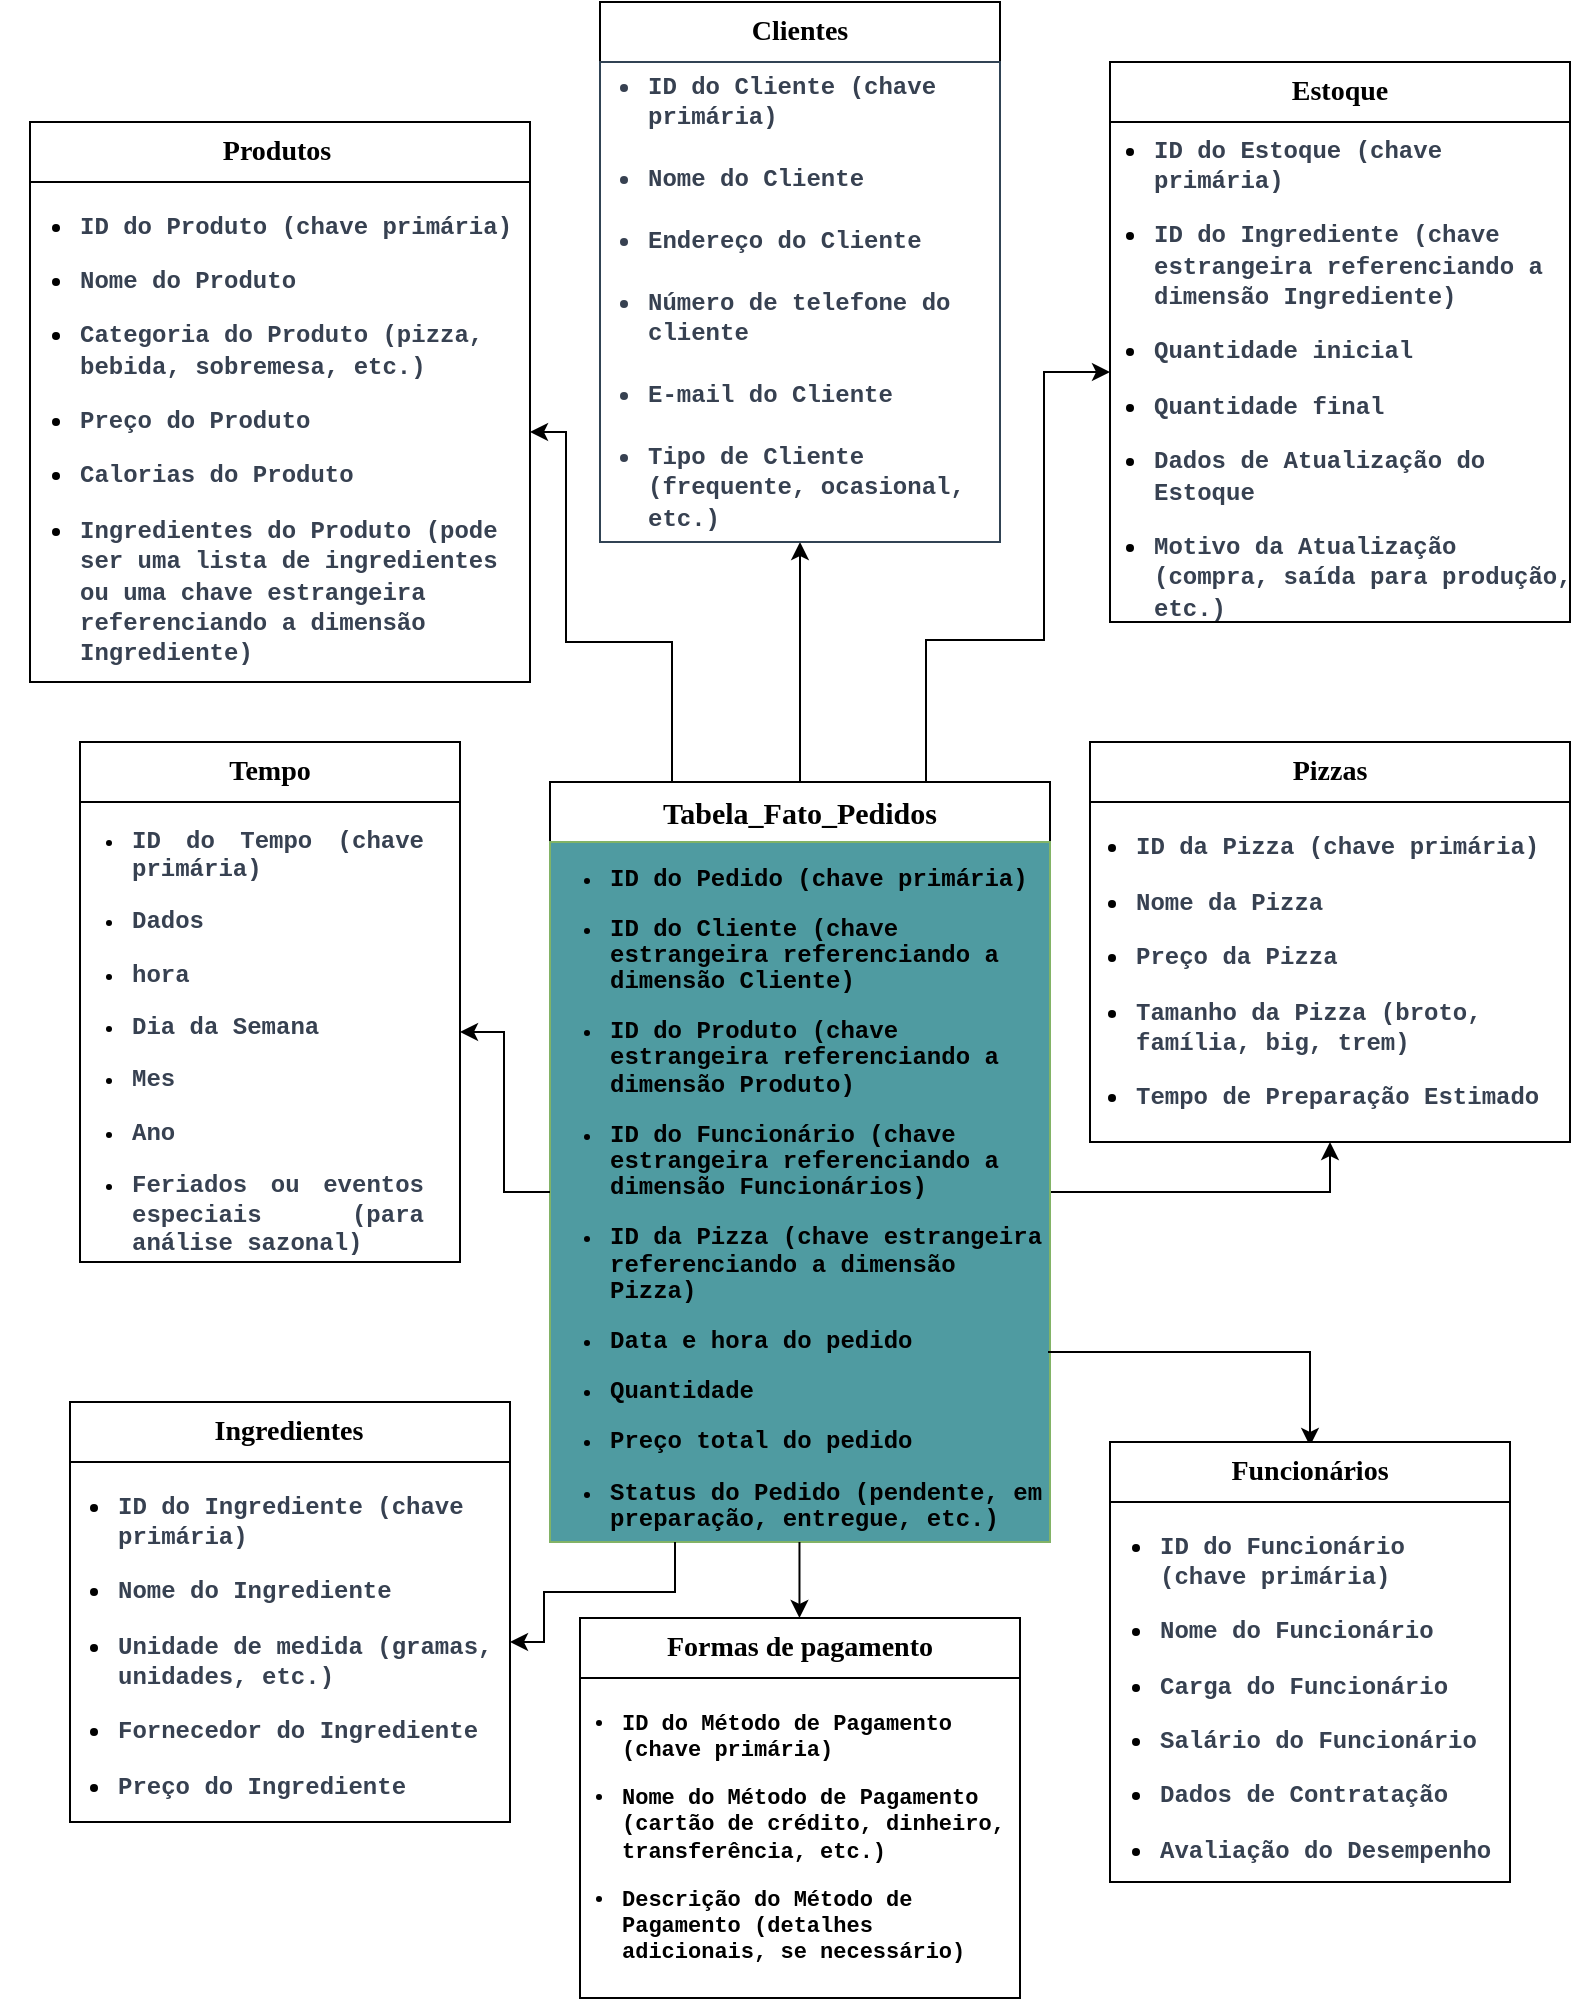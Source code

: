 <mxfile version="22.1.4" type="github">
  <diagram id="C5RBs43oDa-KdzZeNtuy" name="Page-1">
    <mxGraphModel dx="3349" dy="1331" grid="0" gridSize="10" guides="1" tooltips="1" connect="1" arrows="1" fold="1" page="1" pageScale="1" pageWidth="827" pageHeight="1169" math="0" shadow="0">
      <root>
        <mxCell id="WIyWlLk6GJQsqaUBKTNV-0" />
        <mxCell id="WIyWlLk6GJQsqaUBKTNV-1" parent="WIyWlLk6GJQsqaUBKTNV-0" />
        <mxCell id="_yAwY9JpoHFZiGc7RJdQ-16" style="edgeStyle=orthogonalEdgeStyle;rounded=0;orthogonalLoop=1;jettySize=auto;html=1;exitX=0.5;exitY=1;exitDx=0;exitDy=0;" parent="WIyWlLk6GJQsqaUBKTNV-1" edge="1">
          <mxGeometry relative="1" as="geometry">
            <mxPoint x="647" y="493" as="sourcePoint" />
            <mxPoint x="647" y="493" as="targetPoint" />
          </mxGeometry>
        </mxCell>
        <mxCell id="_yAwY9JpoHFZiGc7RJdQ-19" value="&lt;font style=&quot;vertical-align: inherit; font-size: 14px;&quot;&gt;&lt;font style=&quot;vertical-align: inherit; font-size: 14px;&quot;&gt;Estoque&lt;/font&gt;&lt;/font&gt;" style="swimlane;fontStyle=1;childLayout=stackLayout;horizontal=1;startSize=30;horizontalStack=0;resizeParent=1;resizeParentMax=0;resizeLast=0;collapsible=1;marginBottom=0;whiteSpace=wrap;html=1;fontSize=14;fontFamily=Lucida Console;" parent="WIyWlLk6GJQsqaUBKTNV-1" vertex="1">
          <mxGeometry x="568" y="103" width="230" height="280" as="geometry" />
        </mxCell>
        <mxCell id="_yAwY9JpoHFZiGc7RJdQ-20" value="&lt;ul&gt;&lt;li&gt;&lt;b style=&quot;font-family: &amp;quot;Courier New&amp;quot;; text-align: justify; color: rgb(55, 65, 81); background-color: initial;&quot;&gt;ID do Estoque (chave primária)&lt;/b&gt;&lt;/li&gt;&lt;/ul&gt;&lt;ul&gt;&lt;li&gt;&lt;b style=&quot;font-family: &amp;quot;Courier New&amp;quot;; text-align: justify; color: rgb(55, 65, 81); background-color: initial;&quot;&gt;ID do Ingrediente (chave estrangeira referenciando a dimensão Ingrediente)&lt;/b&gt;&lt;/li&gt;&lt;/ul&gt;&lt;ul&gt;&lt;li&gt;&lt;b style=&quot;font-family: &amp;quot;Courier New&amp;quot;; text-align: justify; color: rgb(55, 65, 81); background-color: initial;&quot;&gt;Quantidade inicial&lt;/b&gt;&lt;/li&gt;&lt;/ul&gt;&lt;ul&gt;&lt;li&gt;&lt;b style=&quot;font-family: &amp;quot;Courier New&amp;quot;; text-align: justify; color: rgb(55, 65, 81); background-color: initial;&quot;&gt;Quantidade final&lt;/b&gt;&lt;/li&gt;&lt;/ul&gt;&lt;ul&gt;&lt;li&gt;&lt;b style=&quot;font-family: &amp;quot;Courier New&amp;quot;; text-align: justify; color: rgb(55, 65, 81); background-color: initial;&quot;&gt;Dados de Atualização do Estoque&lt;/b&gt;&lt;/li&gt;&lt;/ul&gt;&lt;ul&gt;&lt;li&gt;&lt;b style=&quot;font-family: &amp;quot;Courier New&amp;quot;; text-align: justify; color: rgb(55, 65, 81); background-color: initial;&quot;&gt;Motivo da Atualização (compra, saída para produção, etc.)&lt;/b&gt;&lt;/li&gt;&lt;/ul&gt;" style="text;strokeColor=none;fillColor=none;align=left;verticalAlign=middle;spacingLeft=-18;spacingRight=1;overflow=hidden;points=[[0,0.5],[1,0.5]];portConstraint=eastwest;rotatable=0;whiteSpace=wrap;html=1;spacing=0;spacingTop=-6;" parent="_yAwY9JpoHFZiGc7RJdQ-19" vertex="1">
          <mxGeometry y="30" width="230" height="250" as="geometry" />
        </mxCell>
        <mxCell id="_yAwY9JpoHFZiGc7RJdQ-70" value="" style="edgeStyle=orthogonalEdgeStyle;rounded=0;orthogonalLoop=1;jettySize=auto;html=1;entryX=0.5;entryY=1;entryDx=0;entryDy=0;" parent="WIyWlLk6GJQsqaUBKTNV-1" target="_yAwY9JpoHFZiGc7RJdQ-45" edge="1">
          <mxGeometry relative="1" as="geometry">
            <Array as="points">
              <mxPoint x="678" y="668" />
            </Array>
            <mxPoint x="537" y="668" as="sourcePoint" />
            <mxPoint x="717" y="654" as="targetPoint" />
          </mxGeometry>
        </mxCell>
        <mxCell id="U0Dm-3HwFvKWNL6rIwJs-1" value="" style="edgeStyle=orthogonalEdgeStyle;rounded=0;orthogonalLoop=1;jettySize=auto;html=1;" edge="1" parent="WIyWlLk6GJQsqaUBKTNV-1" source="_yAwY9JpoHFZiGc7RJdQ-24" target="_yAwY9JpoHFZiGc7RJdQ-29">
          <mxGeometry relative="1" as="geometry">
            <Array as="points">
              <mxPoint x="413" y="392" />
              <mxPoint x="413" y="392" />
            </Array>
          </mxGeometry>
        </mxCell>
        <mxCell id="_yAwY9JpoHFZiGc7RJdQ-24" value="&lt;font style=&quot;vertical-align: inherit; font-size: 15px;&quot;&gt;&lt;font style=&quot;vertical-align: inherit; font-size: 15px;&quot;&gt;&lt;font style=&quot;vertical-align: inherit; font-size: 15px;&quot;&gt;&lt;font style=&quot;vertical-align: inherit; font-size: 15px;&quot;&gt;&lt;font style=&quot;vertical-align: inherit;&quot;&gt;&lt;font style=&quot;vertical-align: inherit;&quot;&gt;Tabela_Fato_Pedidos&lt;/font&gt;&lt;/font&gt;&lt;br style=&quot;font-size: 15px;&quot;&gt;&lt;/font&gt;&lt;/font&gt;&lt;/font&gt;&lt;/font&gt;" style="swimlane;fontStyle=1;childLayout=stackLayout;horizontal=1;startSize=30;horizontalStack=0;resizeParent=1;resizeParentMax=0;resizeLast=0;collapsible=1;marginBottom=0;whiteSpace=wrap;html=1;fontSize=15;fontFamily=Lucida Console;" parent="WIyWlLk6GJQsqaUBKTNV-1" vertex="1">
          <mxGeometry x="288" y="463" width="250" height="380" as="geometry">
            <mxRectangle x="324" y="240" width="80" height="30" as="alternateBounds" />
          </mxGeometry>
        </mxCell>
        <mxCell id="_yAwY9JpoHFZiGc7RJdQ-25" value="&lt;ul style=&quot;line-height: 110%; font-size: 12px;&quot;&gt;&lt;li style=&quot;font-size: 12px;&quot;&gt;&lt;span style=&quot;font-size: 12px; text-align: justify; background-color: initial;&quot;&gt;ID do Pedido (chave primária)&lt;/span&gt;&lt;/li&gt;&lt;/ul&gt;&lt;ul style=&quot;line-height: 110%; font-size: 12px;&quot;&gt;&lt;li style=&quot;font-size: 12px;&quot;&gt;&lt;span style=&quot;font-size: 12px; text-align: justify; background-color: initial;&quot;&gt;ID do Cliente (chave estrangeira referenciando a dimensão Cliente)&lt;/span&gt;&lt;/li&gt;&lt;/ul&gt;&lt;ul style=&quot;line-height: 110%; font-size: 12px;&quot;&gt;&lt;li style=&quot;font-size: 12px;&quot;&gt;&lt;span style=&quot;font-size: 12px; text-align: justify; background-color: initial;&quot;&gt;ID do Produto (chave estrangeira referenciando a dimensão Produto)&lt;/span&gt;&lt;/li&gt;&lt;/ul&gt;&lt;ul style=&quot;line-height: 110%; font-size: 12px;&quot;&gt;&lt;li style=&quot;font-size: 12px;&quot;&gt;&lt;span style=&quot;font-size: 12px; text-align: justify; background-color: initial;&quot;&gt;ID do Funcionário (chave estrangeira referenciando a dimensão Funcionários)&lt;/span&gt;&lt;/li&gt;&lt;/ul&gt;&lt;ul style=&quot;line-height: 110%; font-size: 12px;&quot;&gt;&lt;li style=&quot;font-size: 12px;&quot;&gt;&lt;span style=&quot;font-size: 12px; text-align: justify; background-color: initial;&quot;&gt;ID da Pizza (chave estrangeira referenciando a dimensão Pizza)&lt;/span&gt;&lt;/li&gt;&lt;/ul&gt;&lt;ul style=&quot;line-height: 110%; font-size: 12px;&quot;&gt;&lt;li style=&quot;font-size: 12px;&quot;&gt;&lt;span style=&quot;font-size: 12px; text-align: justify; background-color: initial;&quot;&gt;Data e hora do pedido&lt;/span&gt;&lt;/li&gt;&lt;/ul&gt;&lt;ul style=&quot;line-height: 110%; font-size: 12px;&quot;&gt;&lt;li style=&quot;font-size: 12px;&quot;&gt;&lt;span style=&quot;font-size: 12px; text-align: justify; background-color: initial;&quot;&gt;Quantidade&lt;/span&gt;&lt;/li&gt;&lt;/ul&gt;&lt;ul style=&quot;line-height: 110%; font-size: 12px;&quot;&gt;&lt;li style=&quot;font-size: 12px;&quot;&gt;&lt;span style=&quot;font-size: 12px; text-align: justify; background-color: initial;&quot;&gt;Preço total do pedido&lt;/span&gt;&lt;/li&gt;&lt;/ul&gt;&lt;ul style=&quot;line-height: 110%; font-size: 12px;&quot;&gt;&lt;li style=&quot;font-size: 12px;&quot;&gt;&lt;span style=&quot;font-size: 12px; text-align: justify; background-color: initial;&quot;&gt;Status do Pedido (pendente, em preparação, entregue, etc.)&lt;/span&gt;&lt;/li&gt;&lt;/ul&gt;" style="text;strokeColor=#82b366;fillColor=#4F9BA1;align=left;verticalAlign=middle;spacingLeft=-10;spacingRight=3;overflow=hidden;points=[[0,0.5],[1,0.5]];portConstraint=eastwest;rotatable=0;html=1;imageAlign=left;spacingTop=0;spacingBottom=0;spacing=0;horizontal=1;fontStyle=1;whiteSpace=wrap;fontColor=#000000;fontSize=12;fontFamily=Courier New;" parent="_yAwY9JpoHFZiGc7RJdQ-24" vertex="1">
          <mxGeometry y="30" width="250" height="350" as="geometry" />
        </mxCell>
        <mxCell id="_yAwY9JpoHFZiGc7RJdQ-28" value="&lt;font style=&quot;vertical-align: inherit; font-size: 14px;&quot;&gt;&lt;font style=&quot;vertical-align: inherit; font-size: 14px;&quot;&gt;&lt;font style=&quot;vertical-align: inherit; font-size: 14px;&quot;&gt;&lt;font style=&quot;vertical-align: inherit; font-size: 14px;&quot;&gt;Clientes&lt;/font&gt;&lt;/font&gt;&lt;/font&gt;&lt;/font&gt;" style="swimlane;fontStyle=1;childLayout=stackLayout;horizontal=1;startSize=30;horizontalStack=0;resizeParent=1;resizeParentMax=0;resizeLast=0;collapsible=1;marginBottom=0;whiteSpace=wrap;html=1;fontSize=14;fontFamily=Lucida Console;" parent="WIyWlLk6GJQsqaUBKTNV-1" vertex="1">
          <mxGeometry x="313" y="73" width="200" height="270" as="geometry" />
        </mxCell>
        <mxCell id="_yAwY9JpoHFZiGc7RJdQ-29" value="&lt;ul style=&quot;border: 0px solid rgb(217, 217, 227); box-sizing: border-box; --tw-border-spacing-x: 0; --tw-border-spacing-y: 0; --tw-translate-x: 0; --tw-translate-y: 0; --tw-rotate: 0; --tw-skew-x: 0; --tw-skew-y: 0; --tw-scale-x: 1; --tw-scale-y: 1; --tw-pan-x: ; --tw-pan-y: ; --tw-pinch-zoom: ; --tw-scroll-snap-strictness: proximity; --tw-gradient-from-position: ; --tw-gradient-via-position: ; --tw-gradient-to-position: ; --tw-ordinal: ; --tw-slashed-zero: ; --tw-numeric-figure: ; --tw-numeric-spacing: ; --tw-numeric-fraction: ; --tw-ring-inset: ; --tw-ring-offset-width: 0px; --tw-ring-offset-color: #fff; --tw-ring-color: rgba(69,89,164,.5); --tw-ring-offset-shadow: 0 0 transparent; --tw-ring-shadow: 0 0 transparent; --tw-shadow: 0 0 transparent; --tw-shadow-colored: 0 0 transparent; --tw-blur: ; --tw-brightness: ; --tw-contrast: ; --tw-grayscale: ; --tw-hue-rotate: ; --tw-invert: ; --tw-saturate: ; --tw-sepia: ; --tw-drop-shadow: ; --tw-backdrop-blur: ; --tw-backdrop-brightness: ; --tw-backdrop-contrast: ; --tw-backdrop-grayscale: ; --tw-backdrop-hue-rotate: ; --tw-backdrop-invert: ; --tw-backdrop-opacity: ; --tw-backdrop-saturate: ; --tw-backdrop-sepia: ; list-style-position: initial; list-style-image: initial; margin: 0px 0px 0px 1rem; padding: 0px; display: flex; flex-direction: column; color: rgb(55, 65, 81);&quot;&gt;&lt;li&gt;&lt;b style=&quot;color: rgb(55, 65, 81); background-color: initial;&quot;&gt;&lt;font face=&quot;Courier New&quot;&gt;ID do Cliente (chave primária)&lt;/font&gt;&lt;/b&gt;&lt;/li&gt;&lt;/ul&gt;&lt;div&gt;&lt;font face=&quot;Courier New&quot; color=&quot;#374151&quot;&gt;&lt;b&gt;&lt;br&gt;&lt;/b&gt;&lt;/font&gt;&lt;/div&gt;&lt;ul style=&quot;border: 0px solid rgb(217, 217, 227); box-sizing: border-box; --tw-border-spacing-x: 0; --tw-border-spacing-y: 0; --tw-translate-x: 0; --tw-translate-y: 0; --tw-rotate: 0; --tw-skew-x: 0; --tw-skew-y: 0; --tw-scale-x: 1; --tw-scale-y: 1; --tw-pan-x: ; --tw-pan-y: ; --tw-pinch-zoom: ; --tw-scroll-snap-strictness: proximity; --tw-gradient-from-position: ; --tw-gradient-via-position: ; --tw-gradient-to-position: ; --tw-ordinal: ; --tw-slashed-zero: ; --tw-numeric-figure: ; --tw-numeric-spacing: ; --tw-numeric-fraction: ; --tw-ring-inset: ; --tw-ring-offset-width: 0px; --tw-ring-offset-color: #fff; --tw-ring-color: rgba(69,89,164,.5); --tw-ring-offset-shadow: 0 0 transparent; --tw-ring-shadow: 0 0 transparent; --tw-shadow: 0 0 transparent; --tw-shadow-colored: 0 0 transparent; --tw-blur: ; --tw-brightness: ; --tw-contrast: ; --tw-grayscale: ; --tw-hue-rotate: ; --tw-invert: ; --tw-saturate: ; --tw-sepia: ; --tw-drop-shadow: ; --tw-backdrop-blur: ; --tw-backdrop-brightness: ; --tw-backdrop-contrast: ; --tw-backdrop-grayscale: ; --tw-backdrop-hue-rotate: ; --tw-backdrop-invert: ; --tw-backdrop-opacity: ; --tw-backdrop-saturate: ; --tw-backdrop-sepia: ; list-style-position: initial; list-style-image: initial; margin: 0px 0px 0px 1rem; padding: 0px; display: flex; flex-direction: column; color: rgb(55, 65, 81);&quot;&gt;&lt;li&gt;&lt;b style=&quot;color: rgb(55, 65, 81); background-color: initial;&quot;&gt;&lt;font face=&quot;Courier New&quot;&gt;Nome do Cliente&lt;/font&gt;&lt;/b&gt;&lt;/li&gt;&lt;/ul&gt;&lt;div&gt;&lt;font face=&quot;Courier New&quot; color=&quot;#374151&quot;&gt;&lt;b&gt;&lt;br&gt;&lt;/b&gt;&lt;/font&gt;&lt;/div&gt;&lt;ul style=&quot;border: 0px solid rgb(217, 217, 227); box-sizing: border-box; --tw-border-spacing-x: 0; --tw-border-spacing-y: 0; --tw-translate-x: 0; --tw-translate-y: 0; --tw-rotate: 0; --tw-skew-x: 0; --tw-skew-y: 0; --tw-scale-x: 1; --tw-scale-y: 1; --tw-pan-x: ; --tw-pan-y: ; --tw-pinch-zoom: ; --tw-scroll-snap-strictness: proximity; --tw-gradient-from-position: ; --tw-gradient-via-position: ; --tw-gradient-to-position: ; --tw-ordinal: ; --tw-slashed-zero: ; --tw-numeric-figure: ; --tw-numeric-spacing: ; --tw-numeric-fraction: ; --tw-ring-inset: ; --tw-ring-offset-width: 0px; --tw-ring-offset-color: #fff; --tw-ring-color: rgba(69,89,164,.5); --tw-ring-offset-shadow: 0 0 transparent; --tw-ring-shadow: 0 0 transparent; --tw-shadow: 0 0 transparent; --tw-shadow-colored: 0 0 transparent; --tw-blur: ; --tw-brightness: ; --tw-contrast: ; --tw-grayscale: ; --tw-hue-rotate: ; --tw-invert: ; --tw-saturate: ; --tw-sepia: ; --tw-drop-shadow: ; --tw-backdrop-blur: ; --tw-backdrop-brightness: ; --tw-backdrop-contrast: ; --tw-backdrop-grayscale: ; --tw-backdrop-hue-rotate: ; --tw-backdrop-invert: ; --tw-backdrop-opacity: ; --tw-backdrop-saturate: ; --tw-backdrop-sepia: ; list-style-position: initial; list-style-image: initial; margin: 0px 0px 0px 1rem; padding: 0px; display: flex; flex-direction: column; color: rgb(55, 65, 81);&quot;&gt;&lt;li&gt;&lt;b style=&quot;color: rgb(55, 65, 81); background-color: initial;&quot;&gt;&lt;font face=&quot;Courier New&quot;&gt;Endereço do Cliente&lt;/font&gt;&lt;/b&gt;&lt;/li&gt;&lt;/ul&gt;&lt;div&gt;&lt;font face=&quot;Courier New&quot; color=&quot;#374151&quot;&gt;&lt;b&gt;&lt;br&gt;&lt;/b&gt;&lt;/font&gt;&lt;/div&gt;&lt;ul style=&quot;border: 0px solid rgb(217, 217, 227); box-sizing: border-box; --tw-border-spacing-x: 0; --tw-border-spacing-y: 0; --tw-translate-x: 0; --tw-translate-y: 0; --tw-rotate: 0; --tw-skew-x: 0; --tw-skew-y: 0; --tw-scale-x: 1; --tw-scale-y: 1; --tw-pan-x: ; --tw-pan-y: ; --tw-pinch-zoom: ; --tw-scroll-snap-strictness: proximity; --tw-gradient-from-position: ; --tw-gradient-via-position: ; --tw-gradient-to-position: ; --tw-ordinal: ; --tw-slashed-zero: ; --tw-numeric-figure: ; --tw-numeric-spacing: ; --tw-numeric-fraction: ; --tw-ring-inset: ; --tw-ring-offset-width: 0px; --tw-ring-offset-color: #fff; --tw-ring-color: rgba(69,89,164,.5); --tw-ring-offset-shadow: 0 0 transparent; --tw-ring-shadow: 0 0 transparent; --tw-shadow: 0 0 transparent; --tw-shadow-colored: 0 0 transparent; --tw-blur: ; --tw-brightness: ; --tw-contrast: ; --tw-grayscale: ; --tw-hue-rotate: ; --tw-invert: ; --tw-saturate: ; --tw-sepia: ; --tw-drop-shadow: ; --tw-backdrop-blur: ; --tw-backdrop-brightness: ; --tw-backdrop-contrast: ; --tw-backdrop-grayscale: ; --tw-backdrop-hue-rotate: ; --tw-backdrop-invert: ; --tw-backdrop-opacity: ; --tw-backdrop-saturate: ; --tw-backdrop-sepia: ; list-style-position: initial; list-style-image: initial; margin: 0px 0px 0px 1rem; padding: 0px; display: flex; flex-direction: column; color: rgb(55, 65, 81);&quot;&gt;&lt;li&gt;&lt;b style=&quot;color: rgb(55, 65, 81); background-color: initial;&quot;&gt;&lt;font face=&quot;Courier New&quot;&gt;Número de telefone do cliente&lt;/font&gt;&lt;/b&gt;&lt;/li&gt;&lt;/ul&gt;&lt;div&gt;&lt;font face=&quot;Courier New&quot; color=&quot;#374151&quot;&gt;&lt;b&gt;&lt;br&gt;&lt;/b&gt;&lt;/font&gt;&lt;/div&gt;&lt;ul style=&quot;border: 0px solid rgb(217, 217, 227); box-sizing: border-box; --tw-border-spacing-x: 0; --tw-border-spacing-y: 0; --tw-translate-x: 0; --tw-translate-y: 0; --tw-rotate: 0; --tw-skew-x: 0; --tw-skew-y: 0; --tw-scale-x: 1; --tw-scale-y: 1; --tw-pan-x: ; --tw-pan-y: ; --tw-pinch-zoom: ; --tw-scroll-snap-strictness: proximity; --tw-gradient-from-position: ; --tw-gradient-via-position: ; --tw-gradient-to-position: ; --tw-ordinal: ; --tw-slashed-zero: ; --tw-numeric-figure: ; --tw-numeric-spacing: ; --tw-numeric-fraction: ; --tw-ring-inset: ; --tw-ring-offset-width: 0px; --tw-ring-offset-color: #fff; --tw-ring-color: rgba(69,89,164,.5); --tw-ring-offset-shadow: 0 0 transparent; --tw-ring-shadow: 0 0 transparent; --tw-shadow: 0 0 transparent; --tw-shadow-colored: 0 0 transparent; --tw-blur: ; --tw-brightness: ; --tw-contrast: ; --tw-grayscale: ; --tw-hue-rotate: ; --tw-invert: ; --tw-saturate: ; --tw-sepia: ; --tw-drop-shadow: ; --tw-backdrop-blur: ; --tw-backdrop-brightness: ; --tw-backdrop-contrast: ; --tw-backdrop-grayscale: ; --tw-backdrop-hue-rotate: ; --tw-backdrop-invert: ; --tw-backdrop-opacity: ; --tw-backdrop-saturate: ; --tw-backdrop-sepia: ; list-style-position: initial; list-style-image: initial; margin: 0px 0px 0px 1rem; padding: 0px; display: flex; flex-direction: column; color: rgb(55, 65, 81);&quot;&gt;&lt;li&gt;&lt;b style=&quot;color: rgb(55, 65, 81); background-color: initial;&quot;&gt;&lt;font face=&quot;Courier New&quot;&gt;E-mail do Cliente&lt;/font&gt;&lt;/b&gt;&lt;/li&gt;&lt;/ul&gt;&lt;div&gt;&lt;font face=&quot;Courier New&quot; color=&quot;#374151&quot;&gt;&lt;b&gt;&lt;br&gt;&lt;/b&gt;&lt;/font&gt;&lt;/div&gt;&lt;ul style=&quot;border: 0px solid rgb(217, 217, 227); box-sizing: border-box; --tw-border-spacing-x: 0; --tw-border-spacing-y: 0; --tw-translate-x: 0; --tw-translate-y: 0; --tw-rotate: 0; --tw-skew-x: 0; --tw-skew-y: 0; --tw-scale-x: 1; --tw-scale-y: 1; --tw-pan-x: ; --tw-pan-y: ; --tw-pinch-zoom: ; --tw-scroll-snap-strictness: proximity; --tw-gradient-from-position: ; --tw-gradient-via-position: ; --tw-gradient-to-position: ; --tw-ordinal: ; --tw-slashed-zero: ; --tw-numeric-figure: ; --tw-numeric-spacing: ; --tw-numeric-fraction: ; --tw-ring-inset: ; --tw-ring-offset-width: 0px; --tw-ring-offset-color: #fff; --tw-ring-color: rgba(69,89,164,.5); --tw-ring-offset-shadow: 0 0 transparent; --tw-ring-shadow: 0 0 transparent; --tw-shadow: 0 0 transparent; --tw-shadow-colored: 0 0 transparent; --tw-blur: ; --tw-brightness: ; --tw-contrast: ; --tw-grayscale: ; --tw-hue-rotate: ; --tw-invert: ; --tw-saturate: ; --tw-sepia: ; --tw-drop-shadow: ; --tw-backdrop-blur: ; --tw-backdrop-brightness: ; --tw-backdrop-contrast: ; --tw-backdrop-grayscale: ; --tw-backdrop-hue-rotate: ; --tw-backdrop-invert: ; --tw-backdrop-opacity: ; --tw-backdrop-saturate: ; --tw-backdrop-sepia: ; list-style-position: initial; list-style-image: initial; margin: 0px 0px 0px 1rem; padding: 0px; display: flex; flex-direction: column; color: rgb(55, 65, 81);&quot;&gt;&lt;li&gt;&lt;b style=&quot;color: rgb(55, 65, 81); background-color: initial;&quot;&gt;&lt;font face=&quot;Courier New&quot;&gt;Tipo de Cliente (frequente, ocasional, etc.)&lt;/font&gt;&lt;/b&gt;&lt;/li&gt;&lt;/ul&gt;" style="text;strokeColor=#314354;fillColor=#ffffff;align=left;verticalAlign=middle;spacingLeft=6;spacingRight=4;overflow=hidden;points=[[0,0.5],[1,0.5]];portConstraint=eastwest;rotatable=0;whiteSpace=wrap;html=1;fontColor=#ffffff;" parent="_yAwY9JpoHFZiGc7RJdQ-28" vertex="1">
          <mxGeometry y="30" width="200" height="240" as="geometry" />
        </mxCell>
        <mxCell id="_yAwY9JpoHFZiGc7RJdQ-32" value="&lt;font style=&quot;vertical-align: inherit; font-size: 14px;&quot;&gt;&lt;font style=&quot;vertical-align: inherit; font-size: 14px;&quot;&gt;&lt;font style=&quot;vertical-align: inherit; font-size: 14px;&quot;&gt;&lt;font style=&quot;vertical-align: inherit; font-size: 14px;&quot;&gt;Produtos&lt;/font&gt;&lt;/font&gt;&lt;/font&gt;&lt;/font&gt;" style="swimlane;fontStyle=1;childLayout=stackLayout;horizontal=1;startSize=30;horizontalStack=0;resizeParent=1;resizeParentMax=0;resizeLast=0;collapsible=1;marginBottom=0;whiteSpace=wrap;html=1;spacingLeft=-3;fontSize=14;fontFamily=Lucida Console;" parent="WIyWlLk6GJQsqaUBKTNV-1" vertex="1">
          <mxGeometry x="28" y="133" width="250" height="280" as="geometry" />
        </mxCell>
        <mxCell id="_yAwY9JpoHFZiGc7RJdQ-33" value="&lt;ul&gt;&lt;li&gt;&lt;span style=&quot;color: rgb(55, 65, 81); background-color: initial;&quot;&gt;&lt;font face=&quot;Courier New&quot;&gt;ID do Produto (chave primária)&lt;/font&gt;&lt;/span&gt;&lt;/li&gt;&lt;/ul&gt;&lt;ul&gt;&lt;li&gt;&lt;span style=&quot;color: rgb(55, 65, 81); background-color: initial;&quot;&gt;&lt;font face=&quot;Courier New&quot;&gt;Nome do Produto&lt;/font&gt;&lt;/span&gt;&lt;/li&gt;&lt;/ul&gt;&lt;ul&gt;&lt;li&gt;&lt;span style=&quot;color: rgb(55, 65, 81); background-color: initial;&quot;&gt;&lt;font face=&quot;Courier New&quot;&gt;Categoria do Produto (pizza, bebida, sobremesa, etc.)&lt;/font&gt;&lt;/span&gt;&lt;/li&gt;&lt;/ul&gt;&lt;ul&gt;&lt;li&gt;&lt;span style=&quot;color: rgb(55, 65, 81); background-color: initial;&quot;&gt;&lt;font face=&quot;Courier New&quot;&gt;Preço do Produto&lt;/font&gt;&lt;/span&gt;&lt;/li&gt;&lt;/ul&gt;&lt;ul&gt;&lt;li&gt;&lt;span style=&quot;color: rgb(55, 65, 81); background-color: initial;&quot;&gt;&lt;font face=&quot;Courier New&quot;&gt;Calorias do Produto&lt;/font&gt;&lt;/span&gt;&lt;/li&gt;&lt;/ul&gt;&lt;ul&gt;&lt;li&gt;&lt;span style=&quot;color: rgb(55, 65, 81); background-color: initial;&quot;&gt;&lt;font face=&quot;Courier New&quot;&gt;Ingredientes do Produto (pode ser uma lista de ingredientes ou uma chave estrangeira referenciando a dimensão Ingrediente)&lt;/font&gt;&lt;/span&gt;&lt;/li&gt;&lt;/ul&gt;" style="text;strokeColor=none;fillColor=none;align=left;verticalAlign=middle;spacingLeft=-17;spacingRight=4;overflow=hidden;points=[[0,0.5],[1,0.5]];portConstraint=eastwest;rotatable=0;whiteSpace=wrap;html=1;fontStyle=1" parent="_yAwY9JpoHFZiGc7RJdQ-32" vertex="1">
          <mxGeometry y="30" width="250" height="250" as="geometry" />
        </mxCell>
        <mxCell id="_yAwY9JpoHFZiGc7RJdQ-37" value="&lt;font style=&quot;vertical-align: inherit; font-size: 14px;&quot;&gt;&lt;font style=&quot;vertical-align: inherit; font-size: 14px;&quot;&gt;&lt;font style=&quot;vertical-align: inherit; font-size: 14px;&quot;&gt;&lt;font style=&quot;vertical-align: inherit; font-size: 14px;&quot;&gt;Tempo&lt;/font&gt;&lt;/font&gt;&lt;/font&gt;&lt;/font&gt;" style="swimlane;fontStyle=1;childLayout=stackLayout;horizontal=1;startSize=30;horizontalStack=0;resizeParent=1;resizeParentMax=0;resizeLast=0;collapsible=1;marginBottom=0;whiteSpace=wrap;html=1;fontSize=14;fontFamily=Lucida Console;" parent="WIyWlLk6GJQsqaUBKTNV-1" vertex="1">
          <mxGeometry x="53" y="443" width="190" height="260" as="geometry" />
        </mxCell>
        <mxCell id="_yAwY9JpoHFZiGc7RJdQ-38" value="&lt;ul&gt;&lt;li style=&quot;text-align: justify;&quot;&gt;&lt;span style=&quot;color: rgb(55, 65, 81); background-color: initial;&quot;&gt;ID do Tempo (chave primária)&lt;/span&gt;&lt;/li&gt;&lt;/ul&gt;&lt;ul&gt;&lt;li style=&quot;text-align: justify;&quot;&gt;&lt;span style=&quot;color: rgb(55, 65, 81); background-color: initial;&quot;&gt;Dados&lt;/span&gt;&lt;/li&gt;&lt;/ul&gt;&lt;ul&gt;&lt;li style=&quot;text-align: justify;&quot;&gt;&lt;span style=&quot;color: rgb(55, 65, 81); background-color: initial;&quot;&gt;hora&lt;/span&gt;&lt;/li&gt;&lt;/ul&gt;&lt;ul&gt;&lt;li style=&quot;text-align: justify;&quot;&gt;&lt;span style=&quot;color: rgb(55, 65, 81); background-color: initial;&quot;&gt;Dia da Semana&lt;/span&gt;&lt;/li&gt;&lt;/ul&gt;&lt;ul&gt;&lt;li style=&quot;text-align: justify;&quot;&gt;&lt;span style=&quot;color: rgb(55, 65, 81); background-color: initial;&quot;&gt;Mes&lt;/span&gt;&lt;/li&gt;&lt;/ul&gt;&lt;ul&gt;&lt;li style=&quot;text-align: justify;&quot;&gt;&lt;span style=&quot;color: rgb(55, 65, 81); background-color: initial;&quot;&gt;Ano&lt;/span&gt;&lt;/li&gt;&lt;/ul&gt;&lt;ul&gt;&lt;li style=&quot;text-align: justify;&quot;&gt;&lt;span style=&quot;color: rgb(55, 65, 81); background-color: initial;&quot;&gt;Feriados ou eventos especiais (para análise sazonal)&lt;/span&gt;&lt;/li&gt;&lt;/ul&gt;" style="text;strokeColor=none;fillColor=none;align=left;verticalAlign=middle;spacingLeft=-14;spacingRight=20;overflow=hidden;points=[[0,0.5],[1,0.5]];portConstraint=eastwest;rotatable=0;whiteSpace=wrap;html=1;fontFamily=Courier New;spacing=0;fontStyle=1" parent="_yAwY9JpoHFZiGc7RJdQ-37" vertex="1">
          <mxGeometry y="30" width="190" height="230" as="geometry" />
        </mxCell>
        <mxCell id="U0Dm-3HwFvKWNL6rIwJs-2" value="" style="edgeStyle=orthogonalEdgeStyle;rounded=0;orthogonalLoop=1;jettySize=auto;html=1;exitX=0.25;exitY=1;exitDx=0;exitDy=0;" edge="1" parent="WIyWlLk6GJQsqaUBKTNV-1" source="_yAwY9JpoHFZiGc7RJdQ-24">
          <mxGeometry relative="1" as="geometry">
            <mxPoint x="404" y="893" as="sourcePoint" />
            <mxPoint x="268" y="893" as="targetPoint" />
            <Array as="points">
              <mxPoint x="350" y="868" />
              <mxPoint x="285" y="868" />
              <mxPoint x="285" y="893" />
            </Array>
          </mxGeometry>
        </mxCell>
        <mxCell id="_yAwY9JpoHFZiGc7RJdQ-41" value="&lt;font style=&quot;vertical-align: inherit; font-size: 14px;&quot;&gt;&lt;font style=&quot;vertical-align: inherit; font-size: 14px;&quot;&gt;&lt;font style=&quot;vertical-align: inherit; font-size: 14px;&quot;&gt;&lt;font style=&quot;vertical-align: inherit; font-size: 14px;&quot;&gt;Ingredientes&lt;/font&gt;&lt;/font&gt;&lt;/font&gt;&lt;/font&gt;" style="swimlane;fontStyle=1;childLayout=stackLayout;horizontal=1;startSize=30;horizontalStack=0;resizeParent=1;resizeParentMax=0;resizeLast=0;collapsible=1;marginBottom=0;whiteSpace=wrap;html=1;fontSize=14;fontFamily=Lucida Console;spacingRight=1;" parent="WIyWlLk6GJQsqaUBKTNV-1" vertex="1">
          <mxGeometry x="48" y="773" width="220" height="210" as="geometry" />
        </mxCell>
        <mxCell id="_yAwY9JpoHFZiGc7RJdQ-42" value="&lt;ul&gt;&lt;li style=&quot;&quot;&gt;&lt;span style=&quot;color: rgb(55, 65, 81); background-color: initial;&quot;&gt;&lt;font face=&quot;Courier New&quot;&gt;ID do Ingrediente (chave primária)&lt;/font&gt;&lt;/span&gt;&lt;/li&gt;&lt;/ul&gt;&lt;ul&gt;&lt;li style=&quot;&quot;&gt;&lt;span style=&quot;color: rgb(55, 65, 81); background-color: initial;&quot;&gt;&lt;font face=&quot;Courier New&quot;&gt;Nome do Ingrediente&lt;/font&gt;&lt;/span&gt;&lt;/li&gt;&lt;/ul&gt;&lt;ul&gt;&lt;li style=&quot;&quot;&gt;&lt;span style=&quot;color: rgb(55, 65, 81); background-color: initial;&quot;&gt;&lt;font face=&quot;Courier New&quot;&gt;Unidade de medida (gramas, unidades, etc.)&lt;/font&gt;&lt;/span&gt;&lt;/li&gt;&lt;/ul&gt;&lt;ul&gt;&lt;li style=&quot;&quot;&gt;&lt;span style=&quot;color: rgb(55, 65, 81); background-color: initial;&quot;&gt;&lt;font face=&quot;Courier New&quot;&gt;Fornecedor do Ingrediente&lt;/font&gt;&lt;/span&gt;&lt;/li&gt;&lt;/ul&gt;&lt;ul&gt;&lt;li style=&quot;&quot;&gt;&lt;span style=&quot;color: rgb(55, 65, 81); background-color: initial;&quot;&gt;&lt;font face=&quot;Courier New&quot;&gt;Preço do Ingrediente&lt;/font&gt;&lt;/span&gt;&lt;/li&gt;&lt;/ul&gt;" style="text;strokeColor=none;fillColor=none;align=left;verticalAlign=middle;spacingLeft=-18;spacingRight=-15;overflow=hidden;points=[[0,0.5],[1,0.5]];portConstraint=eastwest;rotatable=0;whiteSpace=wrap;html=1;fontStyle=1" parent="_yAwY9JpoHFZiGc7RJdQ-41" vertex="1">
          <mxGeometry y="30" width="220" height="180" as="geometry" />
        </mxCell>
        <mxCell id="_yAwY9JpoHFZiGc7RJdQ-45" value="&lt;font style=&quot;vertical-align: inherit; font-size: 14px;&quot;&gt;&lt;font style=&quot;vertical-align: inherit; font-size: 14px;&quot;&gt;&lt;font style=&quot;vertical-align: inherit; font-size: 14px;&quot;&gt;&lt;font style=&quot;vertical-align: inherit; font-size: 14px;&quot;&gt;Pizzas&lt;/font&gt;&lt;/font&gt;&lt;/font&gt;&lt;/font&gt;" style="swimlane;fontStyle=1;childLayout=stackLayout;horizontal=1;startSize=30;horizontalStack=0;resizeParent=1;resizeParentMax=0;resizeLast=0;collapsible=1;marginBottom=0;whiteSpace=wrap;html=1;fontSize=14;fontFamily=Lucida Console;" parent="WIyWlLk6GJQsqaUBKTNV-1" vertex="1">
          <mxGeometry x="558" y="443" width="240" height="200" as="geometry" />
        </mxCell>
        <mxCell id="_yAwY9JpoHFZiGc7RJdQ-46" value="&lt;ul&gt;&lt;li&gt;&lt;b style=&quot;font-family: &amp;quot;Courier New&amp;quot;; text-align: justify; color: rgb(55, 65, 81); background-color: initial;&quot;&gt;ID da Pizza (chave primária)&lt;/b&gt;&lt;/li&gt;&lt;/ul&gt;&lt;ul&gt;&lt;li&gt;&lt;b style=&quot;font-family: &amp;quot;Courier New&amp;quot;; text-align: justify; color: rgb(55, 65, 81); background-color: initial;&quot;&gt;Nome da Pizza&lt;/b&gt;&lt;/li&gt;&lt;/ul&gt;&lt;ul&gt;&lt;li&gt;&lt;b style=&quot;font-family: &amp;quot;Courier New&amp;quot;; text-align: justify; color: rgb(55, 65, 81); background-color: initial;&quot;&gt;Preço da Pizza&lt;/b&gt;&lt;/li&gt;&lt;/ul&gt;&lt;ul&gt;&lt;li&gt;&lt;b style=&quot;font-family: &amp;quot;Courier New&amp;quot;; text-align: justify; color: rgb(55, 65, 81); background-color: initial;&quot;&gt;Tamanho da Pizza (broto, família, big, trem)&lt;/b&gt;&lt;/li&gt;&lt;/ul&gt;&lt;ul&gt;&lt;li&gt;&lt;b style=&quot;font-family: &amp;quot;Courier New&amp;quot;; text-align: justify; color: rgb(55, 65, 81); background-color: initial;&quot;&gt;Tempo de Preparação Estimado&lt;/b&gt;&lt;/li&gt;&lt;/ul&gt;" style="text;strokeColor=none;fillColor=none;align=left;verticalAlign=middle;spacingLeft=-19;spacingRight=-4;overflow=hidden;points=[[0,0.5],[1,0.5]];portConstraint=eastwest;rotatable=0;whiteSpace=wrap;html=1;" parent="_yAwY9JpoHFZiGc7RJdQ-45" vertex="1">
          <mxGeometry y="30" width="240" height="170" as="geometry" />
        </mxCell>
        <mxCell id="_yAwY9JpoHFZiGc7RJdQ-62" value="" style="edgeStyle=orthogonalEdgeStyle;rounded=0;orthogonalLoop=1;jettySize=auto;html=1;entryX=0.5;entryY=0.009;entryDx=0;entryDy=0;entryPerimeter=0;" parent="WIyWlLk6GJQsqaUBKTNV-1" edge="1" target="_yAwY9JpoHFZiGc7RJdQ-49">
          <mxGeometry relative="1" as="geometry">
            <mxPoint x="668" y="791" as="targetPoint" />
            <Array as="points">
              <mxPoint x="668" y="748" />
            </Array>
            <mxPoint x="537" y="748" as="sourcePoint" />
          </mxGeometry>
        </mxCell>
        <mxCell id="_yAwY9JpoHFZiGc7RJdQ-49" value="&lt;font style=&quot;vertical-align: inherit; font-size: 14px;&quot;&gt;&lt;font style=&quot;vertical-align: inherit; font-size: 14px;&quot;&gt;&lt;font style=&quot;vertical-align: inherit; font-size: 14px;&quot;&gt;&lt;font style=&quot;vertical-align: inherit; font-size: 14px;&quot;&gt;Funcionários&lt;/font&gt;&lt;/font&gt;&lt;/font&gt;&lt;/font&gt;" style="swimlane;fontStyle=1;childLayout=stackLayout;horizontal=1;startSize=30;horizontalStack=0;resizeParent=1;resizeParentMax=0;resizeLast=0;collapsible=1;marginBottom=0;whiteSpace=wrap;html=1;fontSize=14;fontFamily=Lucida Console;" parent="WIyWlLk6GJQsqaUBKTNV-1" vertex="1">
          <mxGeometry x="568" y="793" width="200" height="220" as="geometry" />
        </mxCell>
        <mxCell id="_yAwY9JpoHFZiGc7RJdQ-50" value="&lt;ul&gt;&lt;li&gt;&lt;span style=&quot;font-family: &amp;quot;Courier New&amp;quot;; text-align: justify; color: rgb(55, 65, 81); background-color: initial;&quot;&gt;ID do Funcionário (chave primária)&lt;/span&gt;&lt;/li&gt;&lt;/ul&gt;&lt;ul&gt;&lt;li&gt;&lt;span style=&quot;font-family: &amp;quot;Courier New&amp;quot;; text-align: justify; color: rgb(55, 65, 81); background-color: initial;&quot;&gt;Nome do Funcionário&lt;/span&gt;&lt;/li&gt;&lt;/ul&gt;&lt;ul&gt;&lt;li&gt;&lt;span style=&quot;font-family: &amp;quot;Courier New&amp;quot;; text-align: justify; color: rgb(55, 65, 81); background-color: initial;&quot;&gt;Carga do Funcionário&lt;/span&gt;&lt;/li&gt;&lt;/ul&gt;&lt;ul&gt;&lt;li&gt;&lt;span style=&quot;font-family: &amp;quot;Courier New&amp;quot;; text-align: justify; color: rgb(55, 65, 81); background-color: initial;&quot;&gt;Salário do Funcionário&lt;/span&gt;&lt;/li&gt;&lt;/ul&gt;&lt;ul&gt;&lt;li&gt;&lt;span style=&quot;font-family: &amp;quot;Courier New&amp;quot;; text-align: justify; color: rgb(55, 65, 81); background-color: initial;&quot;&gt;Dados de Contratação&lt;/span&gt;&lt;/li&gt;&lt;/ul&gt;&lt;ul&gt;&lt;li&gt;&lt;span style=&quot;font-family: &amp;quot;Courier New&amp;quot;; text-align: justify; color: rgb(55, 65, 81); background-color: initial;&quot;&gt;Avaliação do Desempenho&lt;/span&gt;&lt;/li&gt;&lt;/ul&gt;" style="text;strokeColor=none;fillColor=none;align=left;verticalAlign=middle;spacingLeft=-17;spacingRight=4;overflow=hidden;points=[[0,0.5],[1,0.5]];portConstraint=eastwest;rotatable=0;whiteSpace=wrap;html=1;fontStyle=1" parent="_yAwY9JpoHFZiGc7RJdQ-49" vertex="1">
          <mxGeometry y="30" width="200" height="190" as="geometry" />
        </mxCell>
        <mxCell id="_yAwY9JpoHFZiGc7RJdQ-57" value="" style="edgeStyle=orthogonalEdgeStyle;rounded=0;orthogonalLoop=1;jettySize=auto;html=1;" parent="WIyWlLk6GJQsqaUBKTNV-1" source="_yAwY9JpoHFZiGc7RJdQ-25" target="_yAwY9JpoHFZiGc7RJdQ-38" edge="1">
          <mxGeometry relative="1" as="geometry">
            <Array as="points">
              <mxPoint x="265" y="668" />
              <mxPoint x="265" y="588" />
            </Array>
          </mxGeometry>
        </mxCell>
        <mxCell id="_yAwY9JpoHFZiGc7RJdQ-65" value="" style="edgeStyle=orthogonalEdgeStyle;rounded=0;orthogonalLoop=1;jettySize=auto;html=1;exitX=0.25;exitY=0;exitDx=0;exitDy=0;entryX=1;entryY=0.5;entryDx=0;entryDy=0;" parent="WIyWlLk6GJQsqaUBKTNV-1" source="_yAwY9JpoHFZiGc7RJdQ-24" target="_yAwY9JpoHFZiGc7RJdQ-33" edge="1">
          <mxGeometry relative="1" as="geometry">
            <Array as="points">
              <mxPoint x="349" y="393" />
              <mxPoint x="296" y="393" />
              <mxPoint x="296" y="288" />
            </Array>
            <mxPoint x="358" y="370" as="targetPoint" />
          </mxGeometry>
        </mxCell>
        <mxCell id="_yAwY9JpoHFZiGc7RJdQ-72" value="" style="edgeStyle=orthogonalEdgeStyle;rounded=0;orthogonalLoop=1;jettySize=auto;html=1;" parent="WIyWlLk6GJQsqaUBKTNV-1" edge="1">
          <mxGeometry relative="1" as="geometry">
            <mxPoint x="412.74" y="881" as="targetPoint" />
            <mxPoint x="412.74" y="843" as="sourcePoint" />
          </mxGeometry>
        </mxCell>
        <mxCell id="_yAwY9JpoHFZiGc7RJdQ-67" value="&lt;font style=&quot;vertical-align: inherit; font-size: 14px;&quot;&gt;&lt;font style=&quot;vertical-align: inherit; font-size: 14px;&quot;&gt;&lt;font style=&quot;vertical-align: inherit; font-size: 14px;&quot;&gt;&lt;font style=&quot;vertical-align: inherit; font-size: 14px;&quot;&gt;Formas de pagamento&lt;/font&gt;&lt;/font&gt;&lt;/font&gt;&lt;/font&gt;" style="swimlane;fontStyle=1;childLayout=stackLayout;horizontal=1;startSize=30;horizontalStack=0;resizeParent=1;resizeParentMax=0;resizeLast=0;collapsible=1;marginBottom=0;whiteSpace=wrap;html=1;fontSize=14;fontFamily=Lucida Console;" parent="WIyWlLk6GJQsqaUBKTNV-1" vertex="1">
          <mxGeometry x="303" y="881" width="220" height="190" as="geometry" />
        </mxCell>
        <mxCell id="_yAwY9JpoHFZiGc7RJdQ-68" value="&lt;ul style=&quot;font-size: 11px;&quot;&gt;&lt;li style=&quot;font-size: 11px;&quot;&gt;&lt;span style=&quot;background-color: initial; font-size: 11px;&quot;&gt;ID do Método de Pagamento (chave primária)&lt;/span&gt;&lt;/li&gt;&lt;/ul&gt;&lt;ul style=&quot;font-size: 11px;&quot;&gt;&lt;li style=&quot;font-size: 11px;&quot;&gt;&lt;span style=&quot;background-color: initial; font-size: 11px;&quot;&gt;Nome do Método de Pagamento (cartão de crédito, dinheiro, transferência, etc.)&lt;/span&gt;&lt;/li&gt;&lt;/ul&gt;&lt;ul style=&quot;font-size: 11px;&quot;&gt;&lt;li style=&quot;font-size: 11px;&quot;&gt;&lt;span style=&quot;background-color: initial; font-size: 11px;&quot;&gt;Descrição do Método de Pagamento (detalhes adicionais, se necessário)&lt;/span&gt;&lt;/li&gt;&lt;/ul&gt;" style="text;strokeColor=none;fillColor=none;align=left;verticalAlign=middle;spacingLeft=-21;spacingRight=-5;overflow=hidden;points=[[0,0.5],[1,0.5]];portConstraint=eastwest;rotatable=0;whiteSpace=wrap;html=1;fontStyle=1;fontSize=11;fontFamily=Courier New;" parent="_yAwY9JpoHFZiGc7RJdQ-67" vertex="1">
          <mxGeometry y="30" width="220" height="160" as="geometry" />
        </mxCell>
        <mxCell id="_yAwY9JpoHFZiGc7RJdQ-71" value="" style="edgeStyle=orthogonalEdgeStyle;rounded=0;orthogonalLoop=1;jettySize=auto;html=1;entryX=0;entryY=0.5;entryDx=0;entryDy=0;" parent="WIyWlLk6GJQsqaUBKTNV-1" target="_yAwY9JpoHFZiGc7RJdQ-20" edge="1">
          <mxGeometry relative="1" as="geometry">
            <mxPoint x="555.03" y="327.03" as="targetPoint" />
            <Array as="points">
              <mxPoint x="476" y="392" />
              <mxPoint x="535" y="392" />
              <mxPoint x="535" y="258" />
            </Array>
            <mxPoint x="476" y="463" as="sourcePoint" />
          </mxGeometry>
        </mxCell>
      </root>
    </mxGraphModel>
  </diagram>
</mxfile>

